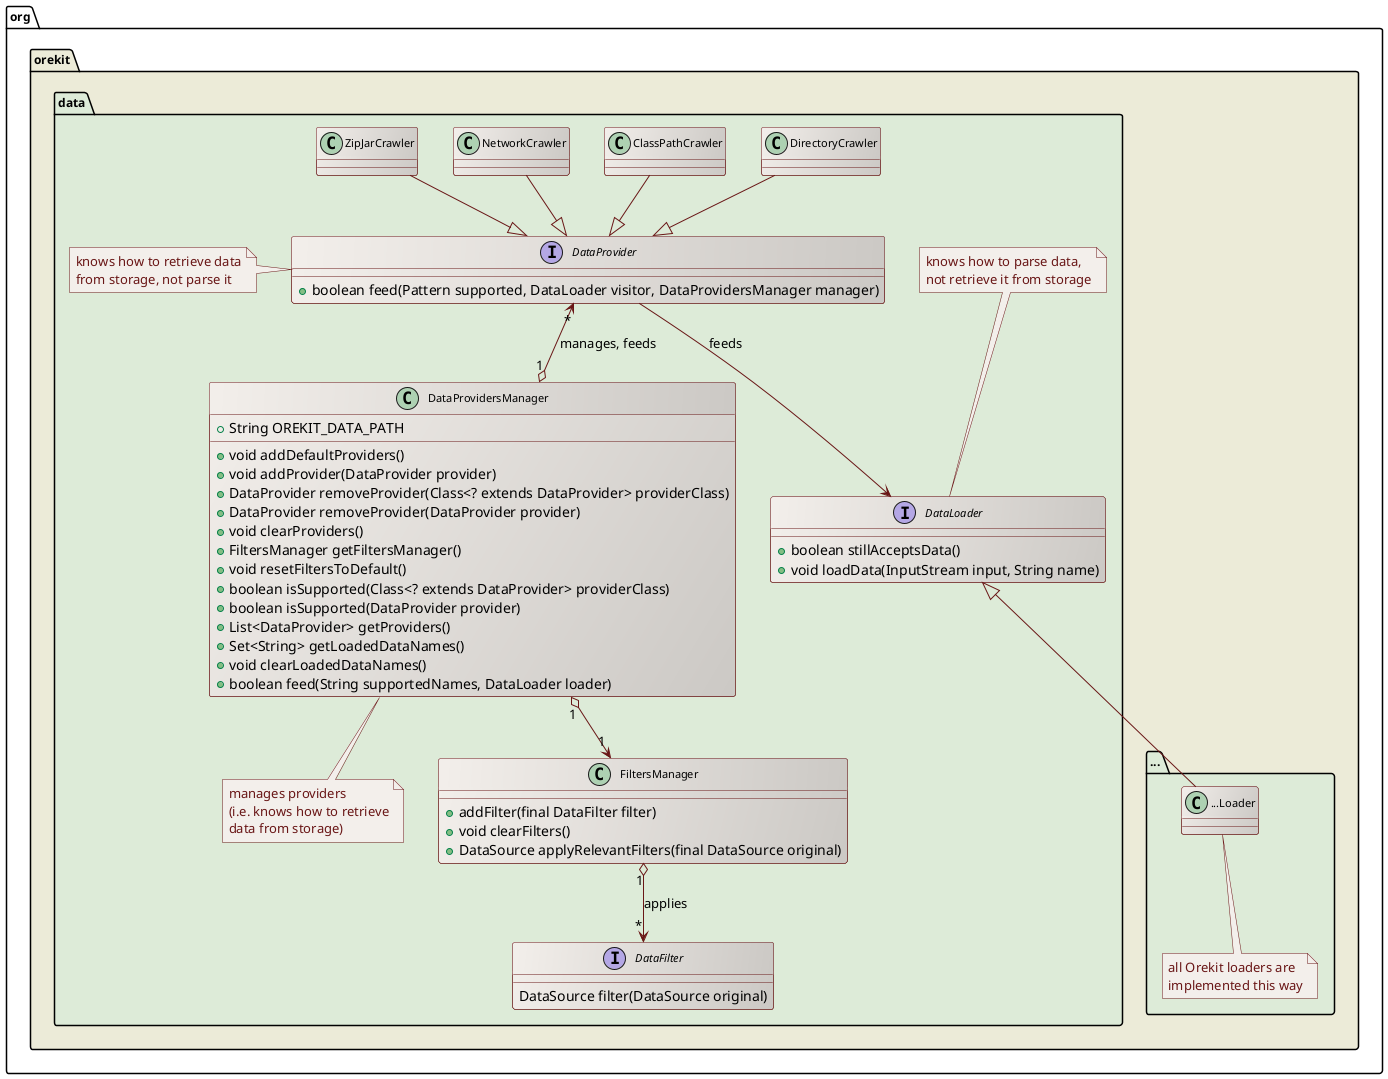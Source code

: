 ' Copyright 2002-2025 CS GROUP
' Licensed to CS GROUP (CS) under one or more
' contributor license agreements.  See the NOTICE file distributed with
' this work for additional information regarding copyright ownership.
' CS licenses this file to You under the Apache License, Version 2.0
' (the "License"); you may not use this file except in compliance with
' the License.  You may obtain a copy of the License at
'
'   http://www.apache.org/licenses/LICENSE-2.0
'
' Unless required by applicable law or agreed to in writing, software
' distributed under the License is distributed on an "AS IS" BASIS,
' WITHOUT WARRANTIES OR CONDITIONS OF ANY KIND, either express or implied.
' See the License for the specific language governing permissions and
' limitations under the License.
 
@startuml

  skinparam svek                  true
  skinparam ClassBackgroundColor  #F3EFEB/CCC9C5
  skinparam ClassArrowColor       #691616
  skinparam ClassBorderColor      #691616
  skinparam NoteBackgroundColor   #F3EFEB
  skinparam NoteBorderColor       #691616
  skinparam NoteFontColor         #691616
  skinparam ClassFontSize         11
  skinparam PackageFontSize       12

  package org.orekit #ECEBD8 {

    package data #DDEBD8 {

      interface DataProvider {
        +boolean feed(Pattern supported, DataLoader visitor, DataProvidersManager manager)
      }
      note left
        knows how to retrieve data
        from storage, not parse it
      end note

      class DataProvidersManager {
        +String OREKIT_DATA_PATH
        +void addDefaultProviders()
        +void addProvider(DataProvider provider)
        +DataProvider removeProvider(Class<? extends DataProvider> providerClass)
        +DataProvider removeProvider(DataProvider provider)
        +void clearProviders()
        +FiltersManager getFiltersManager()
        +void resetFiltersToDefault()
        +boolean isSupported(Class<? extends DataProvider> providerClass)
        +boolean isSupported(DataProvider provider)
        +List<DataProvider> getProviders()
        +Set<String> getLoadedDataNames()
        +void clearLoadedDataNames()
        +boolean feed(String supportedNames, DataLoader loader)
      }
      note bottom
        manages providers
        (i.e. knows how to retrieve
        data from storage)
      end note

      class FiltersManager {
        +addFilter(final DataFilter filter)
        +void clearFilters()
        +DataSource applyRelevantFilters(final DataSource original)
      }

      interface DataLoader {
        +boolean stillAcceptsData()
        +void loadData(InputStream input, String name)
      }
      note top
        knows how to parse data,
        not retrieve it from storage
      end note

      interface DataFilter {
         DataSource filter(DataSource original)
      }

      DataProvider "*" <--o "1" DataProvidersManager : manages, feeds
      DataProvidersManager "1" o--> "1" FiltersManager
      FiltersManager "1" o--> "*" DataFilter: applies
      DirectoryCrawler --|> DataProvider
      ClassPathCrawler --|> DataProvider
      NetworkCrawler   --|> DataProvider
      ZipJarCrawler    --|> DataProvider
      DataProvider --> DataLoader : feeds

    }

    package "..." as dummy #DDEBD8 {
      class "...Loader" as DummyLoader
      note bottom
        all Orekit loaders are
        implemented this way
      end note
      DataLoader <|-- DummyLoader
    }

  }

@enduml
